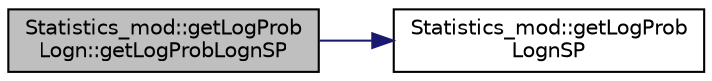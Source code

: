 digraph "Statistics_mod::getLogProbLogn::getLogProbLognSP"
{
 // LATEX_PDF_SIZE
  edge [fontname="Helvetica",fontsize="10",labelfontname="Helvetica",labelfontsize="10"];
  node [fontname="Helvetica",fontsize="10",shape=record];
  rankdir="LR";
  Node1 [label="Statistics_mod::getLogProb\lLogn::getLogProbLognSP",height=0.2,width=0.4,color="black", fillcolor="grey75", style="filled", fontcolor="black",tooltip="Return the natural logarithm of the Lognormal probability density function."];
  Node1 -> Node2 [color="midnightblue",fontsize="10",style="solid",fontname="Helvetica"];
  Node2 [label="Statistics_mod::getLogProb\lLognSP",height=0.2,width=0.4,color="black", fillcolor="white", style="filled",URL="$namespaceStatistics__mod.html#a34224817b97015a952f6d049f94ab1b7",tooltip="Return the natural logarithm of the Lognormal probability density function."];
}
